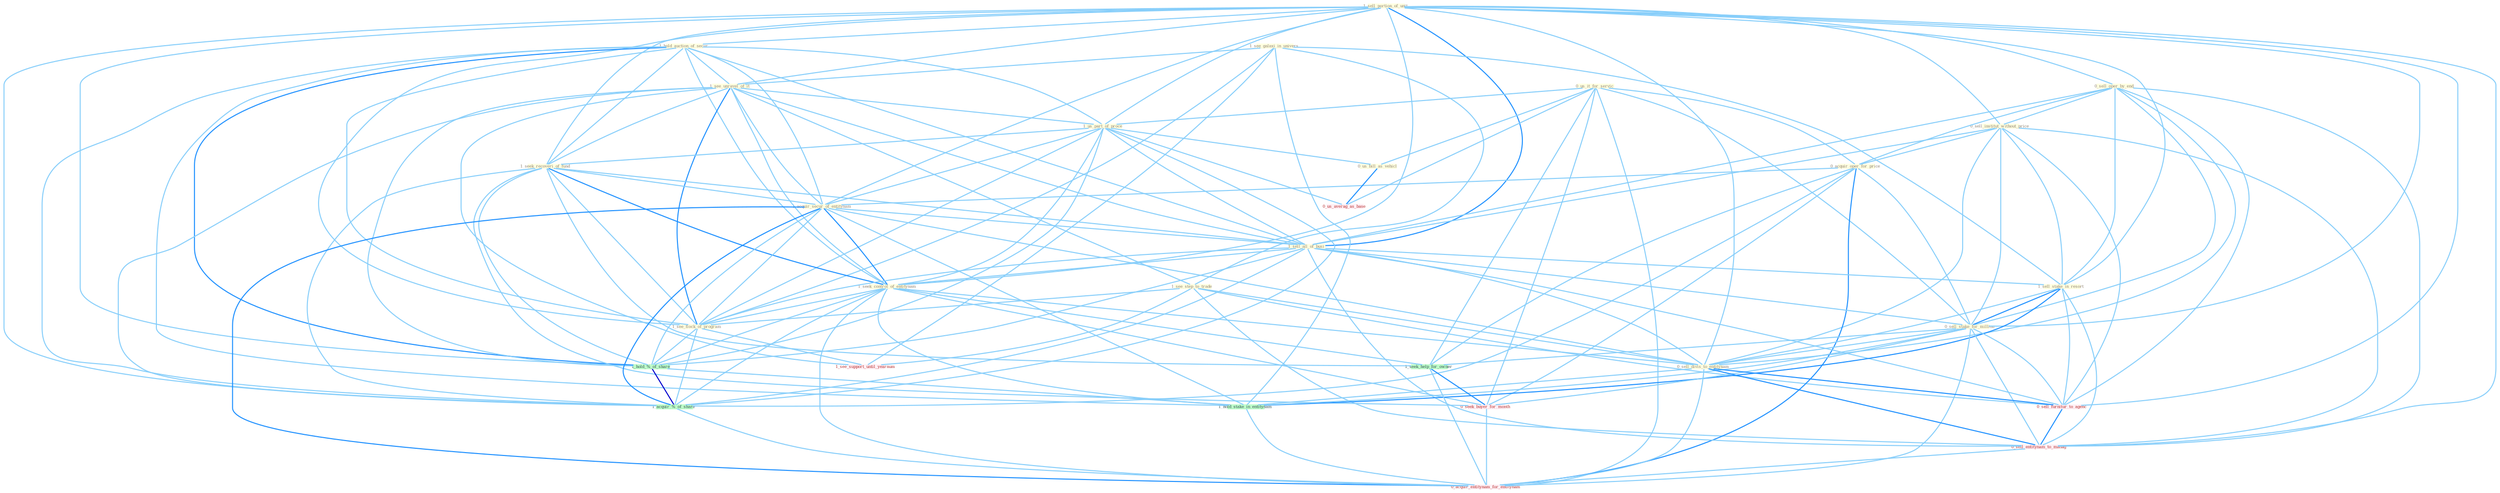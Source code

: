 Graph G{ 
    node
    [shape=polygon,style=filled,width=.5,height=.06,color="#BDFCC9",fixedsize=true,fontsize=4,
    fontcolor="#2f4f4f"];
    {node
    [color="#ffffe0", fontcolor="#8b7d6b"] "1_sell_portion_of_unit " "0_sell_oper_by_end " "1_see_galaxi_in_univers " "1_hold_auction_of_secur " "0_us_it_for_servic " "1_see_unravel_of_it " "1_see_step_to_trade " "1_us_part_of_proce " "0_sell_institut_without_price " "0_acquir_oper_for_price " "1_seek_recoveri_of_fund " "1_acquir_secur_of_entitynam " "1_sell_all_of_busi " "1_seek_control_of_entitynam " "1_sell_stake_in_resort " "0_sell_stake_for_million " "0_sell_divis_to_entitynam " "0_us_bill_as_vehicl " "1_see_flock_of_program "}
{node [color="#fff0f5", fontcolor="#b22222"] "0_seek_buyer_for_month " "1_see_support_until_yearnum " "0_sell_furnitur_to_agenc " "0_us_averag_as_base " "0_sell_entitynam_to_manag " "0_acquir_entitynam_for_entitynam "}
edge [color="#B0E2FF"];

	"1_sell_portion_of_unit " -- "0_sell_oper_by_end " [w="1", color="#87cefa" ];
	"1_sell_portion_of_unit " -- "1_hold_auction_of_secur " [w="1", color="#87cefa" ];
	"1_sell_portion_of_unit " -- "1_see_unravel_of_it " [w="1", color="#87cefa" ];
	"1_sell_portion_of_unit " -- "1_us_part_of_proce " [w="1", color="#87cefa" ];
	"1_sell_portion_of_unit " -- "0_sell_institut_without_price " [w="1", color="#87cefa" ];
	"1_sell_portion_of_unit " -- "1_seek_recoveri_of_fund " [w="1", color="#87cefa" ];
	"1_sell_portion_of_unit " -- "1_acquir_secur_of_entitynam " [w="1", color="#87cefa" ];
	"1_sell_portion_of_unit " -- "1_sell_all_of_busi " [w="2", color="#1e90ff" , len=0.8];
	"1_sell_portion_of_unit " -- "1_seek_control_of_entitynam " [w="1", color="#87cefa" ];
	"1_sell_portion_of_unit " -- "1_sell_stake_in_resort " [w="1", color="#87cefa" ];
	"1_sell_portion_of_unit " -- "0_sell_stake_for_million " [w="1", color="#87cefa" ];
	"1_sell_portion_of_unit " -- "0_sell_divis_to_entitynam " [w="1", color="#87cefa" ];
	"1_sell_portion_of_unit " -- "1_see_flock_of_program " [w="1", color="#87cefa" ];
	"1_sell_portion_of_unit " -- "1_hold_%_of_share " [w="1", color="#87cefa" ];
	"1_sell_portion_of_unit " -- "1_acquir_%_of_share " [w="1", color="#87cefa" ];
	"1_sell_portion_of_unit " -- "0_sell_furnitur_to_agenc " [w="1", color="#87cefa" ];
	"1_sell_portion_of_unit " -- "0_sell_entitynam_to_manag " [w="1", color="#87cefa" ];
	"0_sell_oper_by_end " -- "0_sell_institut_without_price " [w="1", color="#87cefa" ];
	"0_sell_oper_by_end " -- "0_acquir_oper_for_price " [w="1", color="#87cefa" ];
	"0_sell_oper_by_end " -- "1_sell_all_of_busi " [w="1", color="#87cefa" ];
	"0_sell_oper_by_end " -- "1_sell_stake_in_resort " [w="1", color="#87cefa" ];
	"0_sell_oper_by_end " -- "0_sell_stake_for_million " [w="1", color="#87cefa" ];
	"0_sell_oper_by_end " -- "0_sell_divis_to_entitynam " [w="1", color="#87cefa" ];
	"0_sell_oper_by_end " -- "0_sell_furnitur_to_agenc " [w="1", color="#87cefa" ];
	"0_sell_oper_by_end " -- "0_sell_entitynam_to_manag " [w="1", color="#87cefa" ];
	"1_see_galaxi_in_univers " -- "1_see_unravel_of_it " [w="1", color="#87cefa" ];
	"1_see_galaxi_in_univers " -- "1_see_step_to_trade " [w="1", color="#87cefa" ];
	"1_see_galaxi_in_univers " -- "1_sell_stake_in_resort " [w="1", color="#87cefa" ];
	"1_see_galaxi_in_univers " -- "1_see_flock_of_program " [w="1", color="#87cefa" ];
	"1_see_galaxi_in_univers " -- "1_hold_stake_in_entitynam " [w="1", color="#87cefa" ];
	"1_see_galaxi_in_univers " -- "1_see_support_until_yearnum " [w="1", color="#87cefa" ];
	"1_hold_auction_of_secur " -- "1_see_unravel_of_it " [w="1", color="#87cefa" ];
	"1_hold_auction_of_secur " -- "1_us_part_of_proce " [w="1", color="#87cefa" ];
	"1_hold_auction_of_secur " -- "1_seek_recoveri_of_fund " [w="1", color="#87cefa" ];
	"1_hold_auction_of_secur " -- "1_acquir_secur_of_entitynam " [w="1", color="#87cefa" ];
	"1_hold_auction_of_secur " -- "1_sell_all_of_busi " [w="1", color="#87cefa" ];
	"1_hold_auction_of_secur " -- "1_seek_control_of_entitynam " [w="1", color="#87cefa" ];
	"1_hold_auction_of_secur " -- "1_see_flock_of_program " [w="1", color="#87cefa" ];
	"1_hold_auction_of_secur " -- "1_hold_%_of_share " [w="2", color="#1e90ff" , len=0.8];
	"1_hold_auction_of_secur " -- "1_hold_stake_in_entitynam " [w="1", color="#87cefa" ];
	"1_hold_auction_of_secur " -- "1_acquir_%_of_share " [w="1", color="#87cefa" ];
	"0_us_it_for_servic " -- "1_us_part_of_proce " [w="1", color="#87cefa" ];
	"0_us_it_for_servic " -- "0_acquir_oper_for_price " [w="1", color="#87cefa" ];
	"0_us_it_for_servic " -- "0_sell_stake_for_million " [w="1", color="#87cefa" ];
	"0_us_it_for_servic " -- "0_us_bill_as_vehicl " [w="1", color="#87cefa" ];
	"0_us_it_for_servic " -- "1_seek_help_for_owner " [w="1", color="#87cefa" ];
	"0_us_it_for_servic " -- "0_seek_buyer_for_month " [w="1", color="#87cefa" ];
	"0_us_it_for_servic " -- "0_us_averag_as_base " [w="1", color="#87cefa" ];
	"0_us_it_for_servic " -- "0_acquir_entitynam_for_entitynam " [w="1", color="#87cefa" ];
	"1_see_unravel_of_it " -- "1_see_step_to_trade " [w="1", color="#87cefa" ];
	"1_see_unravel_of_it " -- "1_us_part_of_proce " [w="1", color="#87cefa" ];
	"1_see_unravel_of_it " -- "1_seek_recoveri_of_fund " [w="1", color="#87cefa" ];
	"1_see_unravel_of_it " -- "1_acquir_secur_of_entitynam " [w="1", color="#87cefa" ];
	"1_see_unravel_of_it " -- "1_sell_all_of_busi " [w="1", color="#87cefa" ];
	"1_see_unravel_of_it " -- "1_seek_control_of_entitynam " [w="1", color="#87cefa" ];
	"1_see_unravel_of_it " -- "1_see_flock_of_program " [w="2", color="#1e90ff" , len=0.8];
	"1_see_unravel_of_it " -- "1_hold_%_of_share " [w="1", color="#87cefa" ];
	"1_see_unravel_of_it " -- "1_acquir_%_of_share " [w="1", color="#87cefa" ];
	"1_see_unravel_of_it " -- "1_see_support_until_yearnum " [w="1", color="#87cefa" ];
	"1_see_step_to_trade " -- "0_sell_divis_to_entitynam " [w="1", color="#87cefa" ];
	"1_see_step_to_trade " -- "1_see_flock_of_program " [w="1", color="#87cefa" ];
	"1_see_step_to_trade " -- "1_see_support_until_yearnum " [w="1", color="#87cefa" ];
	"1_see_step_to_trade " -- "0_sell_furnitur_to_agenc " [w="1", color="#87cefa" ];
	"1_see_step_to_trade " -- "0_sell_entitynam_to_manag " [w="1", color="#87cefa" ];
	"1_us_part_of_proce " -- "1_seek_recoveri_of_fund " [w="1", color="#87cefa" ];
	"1_us_part_of_proce " -- "1_acquir_secur_of_entitynam " [w="1", color="#87cefa" ];
	"1_us_part_of_proce " -- "1_sell_all_of_busi " [w="1", color="#87cefa" ];
	"1_us_part_of_proce " -- "1_seek_control_of_entitynam " [w="1", color="#87cefa" ];
	"1_us_part_of_proce " -- "0_us_bill_as_vehicl " [w="1", color="#87cefa" ];
	"1_us_part_of_proce " -- "1_see_flock_of_program " [w="1", color="#87cefa" ];
	"1_us_part_of_proce " -- "1_hold_%_of_share " [w="1", color="#87cefa" ];
	"1_us_part_of_proce " -- "1_acquir_%_of_share " [w="1", color="#87cefa" ];
	"1_us_part_of_proce " -- "0_us_averag_as_base " [w="1", color="#87cefa" ];
	"0_sell_institut_without_price " -- "0_acquir_oper_for_price " [w="1", color="#87cefa" ];
	"0_sell_institut_without_price " -- "1_sell_all_of_busi " [w="1", color="#87cefa" ];
	"0_sell_institut_without_price " -- "1_sell_stake_in_resort " [w="1", color="#87cefa" ];
	"0_sell_institut_without_price " -- "0_sell_stake_for_million " [w="1", color="#87cefa" ];
	"0_sell_institut_without_price " -- "0_sell_divis_to_entitynam " [w="1", color="#87cefa" ];
	"0_sell_institut_without_price " -- "0_sell_furnitur_to_agenc " [w="1", color="#87cefa" ];
	"0_sell_institut_without_price " -- "0_sell_entitynam_to_manag " [w="1", color="#87cefa" ];
	"0_acquir_oper_for_price " -- "1_acquir_secur_of_entitynam " [w="1", color="#87cefa" ];
	"0_acquir_oper_for_price " -- "0_sell_stake_for_million " [w="1", color="#87cefa" ];
	"0_acquir_oper_for_price " -- "1_seek_help_for_owner " [w="1", color="#87cefa" ];
	"0_acquir_oper_for_price " -- "0_seek_buyer_for_month " [w="1", color="#87cefa" ];
	"0_acquir_oper_for_price " -- "1_acquir_%_of_share " [w="1", color="#87cefa" ];
	"0_acquir_oper_for_price " -- "0_acquir_entitynam_for_entitynam " [w="2", color="#1e90ff" , len=0.8];
	"1_seek_recoveri_of_fund " -- "1_acquir_secur_of_entitynam " [w="1", color="#87cefa" ];
	"1_seek_recoveri_of_fund " -- "1_sell_all_of_busi " [w="1", color="#87cefa" ];
	"1_seek_recoveri_of_fund " -- "1_seek_control_of_entitynam " [w="2", color="#1e90ff" , len=0.8];
	"1_seek_recoveri_of_fund " -- "1_see_flock_of_program " [w="1", color="#87cefa" ];
	"1_seek_recoveri_of_fund " -- "1_hold_%_of_share " [w="1", color="#87cefa" ];
	"1_seek_recoveri_of_fund " -- "1_seek_help_for_owner " [w="1", color="#87cefa" ];
	"1_seek_recoveri_of_fund " -- "0_seek_buyer_for_month " [w="1", color="#87cefa" ];
	"1_seek_recoveri_of_fund " -- "1_acquir_%_of_share " [w="1", color="#87cefa" ];
	"1_acquir_secur_of_entitynam " -- "1_sell_all_of_busi " [w="1", color="#87cefa" ];
	"1_acquir_secur_of_entitynam " -- "1_seek_control_of_entitynam " [w="2", color="#1e90ff" , len=0.8];
	"1_acquir_secur_of_entitynam " -- "0_sell_divis_to_entitynam " [w="1", color="#87cefa" ];
	"1_acquir_secur_of_entitynam " -- "1_see_flock_of_program " [w="1", color="#87cefa" ];
	"1_acquir_secur_of_entitynam " -- "1_hold_%_of_share " [w="1", color="#87cefa" ];
	"1_acquir_secur_of_entitynam " -- "1_hold_stake_in_entitynam " [w="1", color="#87cefa" ];
	"1_acquir_secur_of_entitynam " -- "1_acquir_%_of_share " [w="2", color="#1e90ff" , len=0.8];
	"1_acquir_secur_of_entitynam " -- "0_acquir_entitynam_for_entitynam " [w="2", color="#1e90ff" , len=0.8];
	"1_sell_all_of_busi " -- "1_seek_control_of_entitynam " [w="1", color="#87cefa" ];
	"1_sell_all_of_busi " -- "1_sell_stake_in_resort " [w="1", color="#87cefa" ];
	"1_sell_all_of_busi " -- "0_sell_stake_for_million " [w="1", color="#87cefa" ];
	"1_sell_all_of_busi " -- "0_sell_divis_to_entitynam " [w="1", color="#87cefa" ];
	"1_sell_all_of_busi " -- "1_see_flock_of_program " [w="1", color="#87cefa" ];
	"1_sell_all_of_busi " -- "1_hold_%_of_share " [w="1", color="#87cefa" ];
	"1_sell_all_of_busi " -- "1_acquir_%_of_share " [w="1", color="#87cefa" ];
	"1_sell_all_of_busi " -- "0_sell_furnitur_to_agenc " [w="1", color="#87cefa" ];
	"1_sell_all_of_busi " -- "0_sell_entitynam_to_manag " [w="1", color="#87cefa" ];
	"1_seek_control_of_entitynam " -- "0_sell_divis_to_entitynam " [w="1", color="#87cefa" ];
	"1_seek_control_of_entitynam " -- "1_see_flock_of_program " [w="1", color="#87cefa" ];
	"1_seek_control_of_entitynam " -- "1_hold_%_of_share " [w="1", color="#87cefa" ];
	"1_seek_control_of_entitynam " -- "1_hold_stake_in_entitynam " [w="1", color="#87cefa" ];
	"1_seek_control_of_entitynam " -- "1_seek_help_for_owner " [w="1", color="#87cefa" ];
	"1_seek_control_of_entitynam " -- "0_seek_buyer_for_month " [w="1", color="#87cefa" ];
	"1_seek_control_of_entitynam " -- "1_acquir_%_of_share " [w="1", color="#87cefa" ];
	"1_seek_control_of_entitynam " -- "0_acquir_entitynam_for_entitynam " [w="1", color="#87cefa" ];
	"1_sell_stake_in_resort " -- "0_sell_stake_for_million " [w="2", color="#1e90ff" , len=0.8];
	"1_sell_stake_in_resort " -- "0_sell_divis_to_entitynam " [w="1", color="#87cefa" ];
	"1_sell_stake_in_resort " -- "1_hold_stake_in_entitynam " [w="2", color="#1e90ff" , len=0.8];
	"1_sell_stake_in_resort " -- "0_sell_furnitur_to_agenc " [w="1", color="#87cefa" ];
	"1_sell_stake_in_resort " -- "0_sell_entitynam_to_manag " [w="1", color="#87cefa" ];
	"0_sell_stake_for_million " -- "0_sell_divis_to_entitynam " [w="1", color="#87cefa" ];
	"0_sell_stake_for_million " -- "1_hold_stake_in_entitynam " [w="1", color="#87cefa" ];
	"0_sell_stake_for_million " -- "1_seek_help_for_owner " [w="1", color="#87cefa" ];
	"0_sell_stake_for_million " -- "0_seek_buyer_for_month " [w="1", color="#87cefa" ];
	"0_sell_stake_for_million " -- "0_sell_furnitur_to_agenc " [w="1", color="#87cefa" ];
	"0_sell_stake_for_million " -- "0_sell_entitynam_to_manag " [w="1", color="#87cefa" ];
	"0_sell_stake_for_million " -- "0_acquir_entitynam_for_entitynam " [w="1", color="#87cefa" ];
	"0_sell_divis_to_entitynam " -- "1_hold_stake_in_entitynam " [w="1", color="#87cefa" ];
	"0_sell_divis_to_entitynam " -- "0_sell_furnitur_to_agenc " [w="2", color="#1e90ff" , len=0.8];
	"0_sell_divis_to_entitynam " -- "0_sell_entitynam_to_manag " [w="2", color="#1e90ff" , len=0.8];
	"0_sell_divis_to_entitynam " -- "0_acquir_entitynam_for_entitynam " [w="1", color="#87cefa" ];
	"0_us_bill_as_vehicl " -- "0_us_averag_as_base " [w="2", color="#1e90ff" , len=0.8];
	"1_see_flock_of_program " -- "1_hold_%_of_share " [w="1", color="#87cefa" ];
	"1_see_flock_of_program " -- "1_acquir_%_of_share " [w="1", color="#87cefa" ];
	"1_see_flock_of_program " -- "1_see_support_until_yearnum " [w="1", color="#87cefa" ];
	"1_hold_%_of_share " -- "1_hold_stake_in_entitynam " [w="1", color="#87cefa" ];
	"1_hold_%_of_share " -- "1_acquir_%_of_share " [w="3", color="#0000cd" , len=0.6];
	"1_hold_stake_in_entitynam " -- "0_acquir_entitynam_for_entitynam " [w="1", color="#87cefa" ];
	"1_seek_help_for_owner " -- "0_seek_buyer_for_month " [w="2", color="#1e90ff" , len=0.8];
	"1_seek_help_for_owner " -- "0_acquir_entitynam_for_entitynam " [w="1", color="#87cefa" ];
	"0_seek_buyer_for_month " -- "0_acquir_entitynam_for_entitynam " [w="1", color="#87cefa" ];
	"1_acquir_%_of_share " -- "0_acquir_entitynam_for_entitynam " [w="1", color="#87cefa" ];
	"0_sell_furnitur_to_agenc " -- "0_sell_entitynam_to_manag " [w="2", color="#1e90ff" , len=0.8];
	"0_sell_entitynam_to_manag " -- "0_acquir_entitynam_for_entitynam " [w="1", color="#87cefa" ];
}